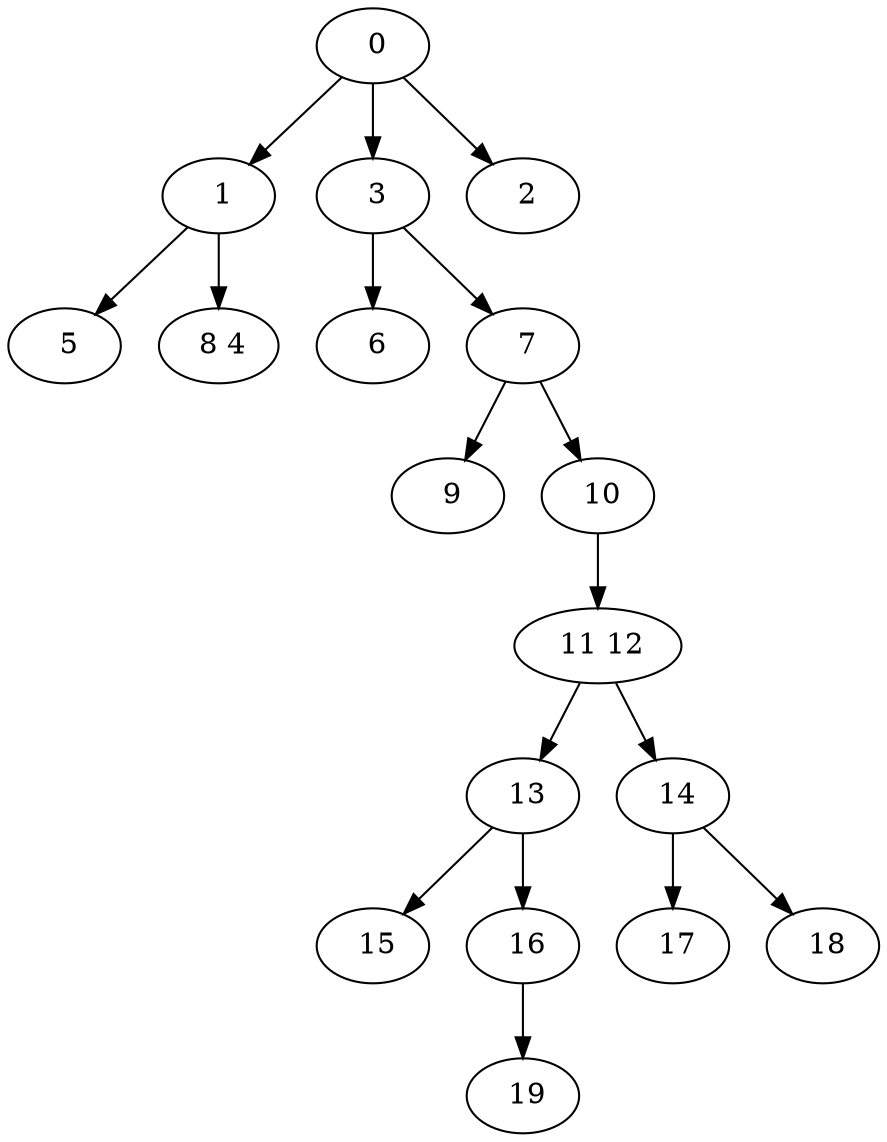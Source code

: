 digraph mytree {
" 0" -> " 1";
" 0" -> " 3";
" 0" -> " 2";
" 1" -> " 5";
" 1" -> " 8 4";
" 3" -> " 6";
" 3" -> " 7";
" 5";
" 8 4";
" 6";
" 7" -> " 9";
" 7" -> " 10";
" 9";
" 10" -> " 11 12";
" 11 12" -> " 13";
" 11 12" -> " 14";
" 13" -> " 15";
" 13" -> " 16";
" 15";
" 16" -> " 19";
" 2";
" 14" -> " 17";
" 14" -> " 18";
" 17";
" 18";
" 19";
}
